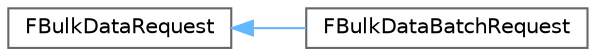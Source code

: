 digraph "Graphical Class Hierarchy"
{
 // INTERACTIVE_SVG=YES
 // LATEX_PDF_SIZE
  bgcolor="transparent";
  edge [fontname=Helvetica,fontsize=10,labelfontname=Helvetica,labelfontsize=10];
  node [fontname=Helvetica,fontsize=10,shape=box,height=0.2,width=0.4];
  rankdir="LR";
  Node0 [id="Node000000",label="FBulkDataRequest",height=0.2,width=0.4,color="grey40", fillcolor="white", style="filled",URL="$d7/dcd/classFBulkDataRequest.html",tooltip="Handle to a bulk data I/O request."];
  Node0 -> Node1 [id="edge3449_Node000000_Node000001",dir="back",color="steelblue1",style="solid",tooltip=" "];
  Node1 [id="Node000001",label="FBulkDataBatchRequest",height=0.2,width=0.4,color="grey40", fillcolor="white", style="filled",URL="$db/ddd/classFBulkDataBatchRequest.html",tooltip="A batch request is a handle to one or more I/O requests."];
}
